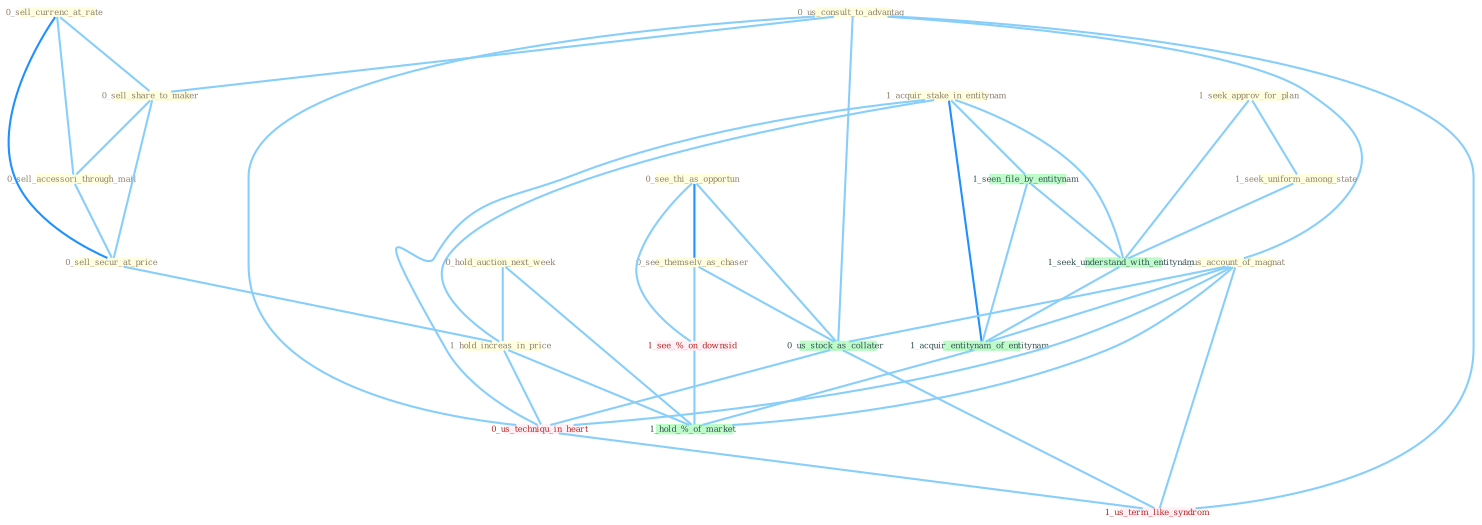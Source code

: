 Graph G{ 
    node
    [shape=polygon,style=filled,width=.5,height=.06,color="#BDFCC9",fixedsize=true,fontsize=4,
    fontcolor="#2f4f4f"];
    {node
    [color="#ffffe0", fontcolor="#8b7d6b"] "0_see_thi_as_opportun " "1_acquir_stake_in_entitynam " "0_sell_currenc_at_rate " "0_us_consult_to_advantag " "0_hold_auction_next_week " "0_sell_share_to_maker " "0_see_themselv_as_chaser " "0_sell_accessori_through_mail " "1_seek_approv_for_plan " "0_sell_secur_at_price " "1_hold_increas_in_price " "1_us_account_of_magnat " "1_seek_uniform_among_state "}
{node [color="#fff0f5", fontcolor="#b22222"] "0_us_techniqu_in_heart " "1_see_%_on_downsid " "1_us_term_like_syndrom "}
edge [color="#B0E2FF"];

	"0_see_thi_as_opportun " -- "0_see_themselv_as_chaser " [w="2", color="#1e90ff" , len=0.8];
	"0_see_thi_as_opportun " -- "0_us_stock_as_collater " [w="1", color="#87cefa" ];
	"0_see_thi_as_opportun " -- "1_see_%_on_downsid " [w="1", color="#87cefa" ];
	"1_acquir_stake_in_entitynam " -- "1_hold_increas_in_price " [w="1", color="#87cefa" ];
	"1_acquir_stake_in_entitynam " -- "1_seen_file_by_entitynam " [w="1", color="#87cefa" ];
	"1_acquir_stake_in_entitynam " -- "1_seek_understand_with_entitynam " [w="1", color="#87cefa" ];
	"1_acquir_stake_in_entitynam " -- "1_acquir_entitynam_of_entitynam " [w="2", color="#1e90ff" , len=0.8];
	"1_acquir_stake_in_entitynam " -- "0_us_techniqu_in_heart " [w="1", color="#87cefa" ];
	"0_sell_currenc_at_rate " -- "0_sell_share_to_maker " [w="1", color="#87cefa" ];
	"0_sell_currenc_at_rate " -- "0_sell_accessori_through_mail " [w="1", color="#87cefa" ];
	"0_sell_currenc_at_rate " -- "0_sell_secur_at_price " [w="2", color="#1e90ff" , len=0.8];
	"0_us_consult_to_advantag " -- "0_sell_share_to_maker " [w="1", color="#87cefa" ];
	"0_us_consult_to_advantag " -- "1_us_account_of_magnat " [w="1", color="#87cefa" ];
	"0_us_consult_to_advantag " -- "0_us_stock_as_collater " [w="1", color="#87cefa" ];
	"0_us_consult_to_advantag " -- "0_us_techniqu_in_heart " [w="1", color="#87cefa" ];
	"0_us_consult_to_advantag " -- "1_us_term_like_syndrom " [w="1", color="#87cefa" ];
	"0_hold_auction_next_week " -- "1_hold_increas_in_price " [w="1", color="#87cefa" ];
	"0_hold_auction_next_week " -- "1_hold_%_of_market " [w="1", color="#87cefa" ];
	"0_sell_share_to_maker " -- "0_sell_accessori_through_mail " [w="1", color="#87cefa" ];
	"0_sell_share_to_maker " -- "0_sell_secur_at_price " [w="1", color="#87cefa" ];
	"0_see_themselv_as_chaser " -- "0_us_stock_as_collater " [w="1", color="#87cefa" ];
	"0_see_themselv_as_chaser " -- "1_see_%_on_downsid " [w="1", color="#87cefa" ];
	"0_sell_accessori_through_mail " -- "0_sell_secur_at_price " [w="1", color="#87cefa" ];
	"1_seek_approv_for_plan " -- "1_seek_uniform_among_state " [w="1", color="#87cefa" ];
	"1_seek_approv_for_plan " -- "1_seek_understand_with_entitynam " [w="1", color="#87cefa" ];
	"0_sell_secur_at_price " -- "1_hold_increas_in_price " [w="1", color="#87cefa" ];
	"1_hold_increas_in_price " -- "0_us_techniqu_in_heart " [w="1", color="#87cefa" ];
	"1_hold_increas_in_price " -- "1_hold_%_of_market " [w="1", color="#87cefa" ];
	"1_us_account_of_magnat " -- "0_us_stock_as_collater " [w="1", color="#87cefa" ];
	"1_us_account_of_magnat " -- "1_acquir_entitynam_of_entitynam " [w="1", color="#87cefa" ];
	"1_us_account_of_magnat " -- "0_us_techniqu_in_heart " [w="1", color="#87cefa" ];
	"1_us_account_of_magnat " -- "1_us_term_like_syndrom " [w="1", color="#87cefa" ];
	"1_us_account_of_magnat " -- "1_hold_%_of_market " [w="1", color="#87cefa" ];
	"1_seek_uniform_among_state " -- "1_seek_understand_with_entitynam " [w="1", color="#87cefa" ];
	"1_seen_file_by_entitynam " -- "1_seek_understand_with_entitynam " [w="1", color="#87cefa" ];
	"1_seen_file_by_entitynam " -- "1_acquir_entitynam_of_entitynam " [w="1", color="#87cefa" ];
	"0_us_stock_as_collater " -- "0_us_techniqu_in_heart " [w="1", color="#87cefa" ];
	"0_us_stock_as_collater " -- "1_us_term_like_syndrom " [w="1", color="#87cefa" ];
	"1_seek_understand_with_entitynam " -- "1_acquir_entitynam_of_entitynam " [w="1", color="#87cefa" ];
	"1_acquir_entitynam_of_entitynam " -- "1_hold_%_of_market " [w="1", color="#87cefa" ];
	"0_us_techniqu_in_heart " -- "1_us_term_like_syndrom " [w="1", color="#87cefa" ];
	"1_see_%_on_downsid " -- "1_hold_%_of_market " [w="1", color="#87cefa" ];
}
